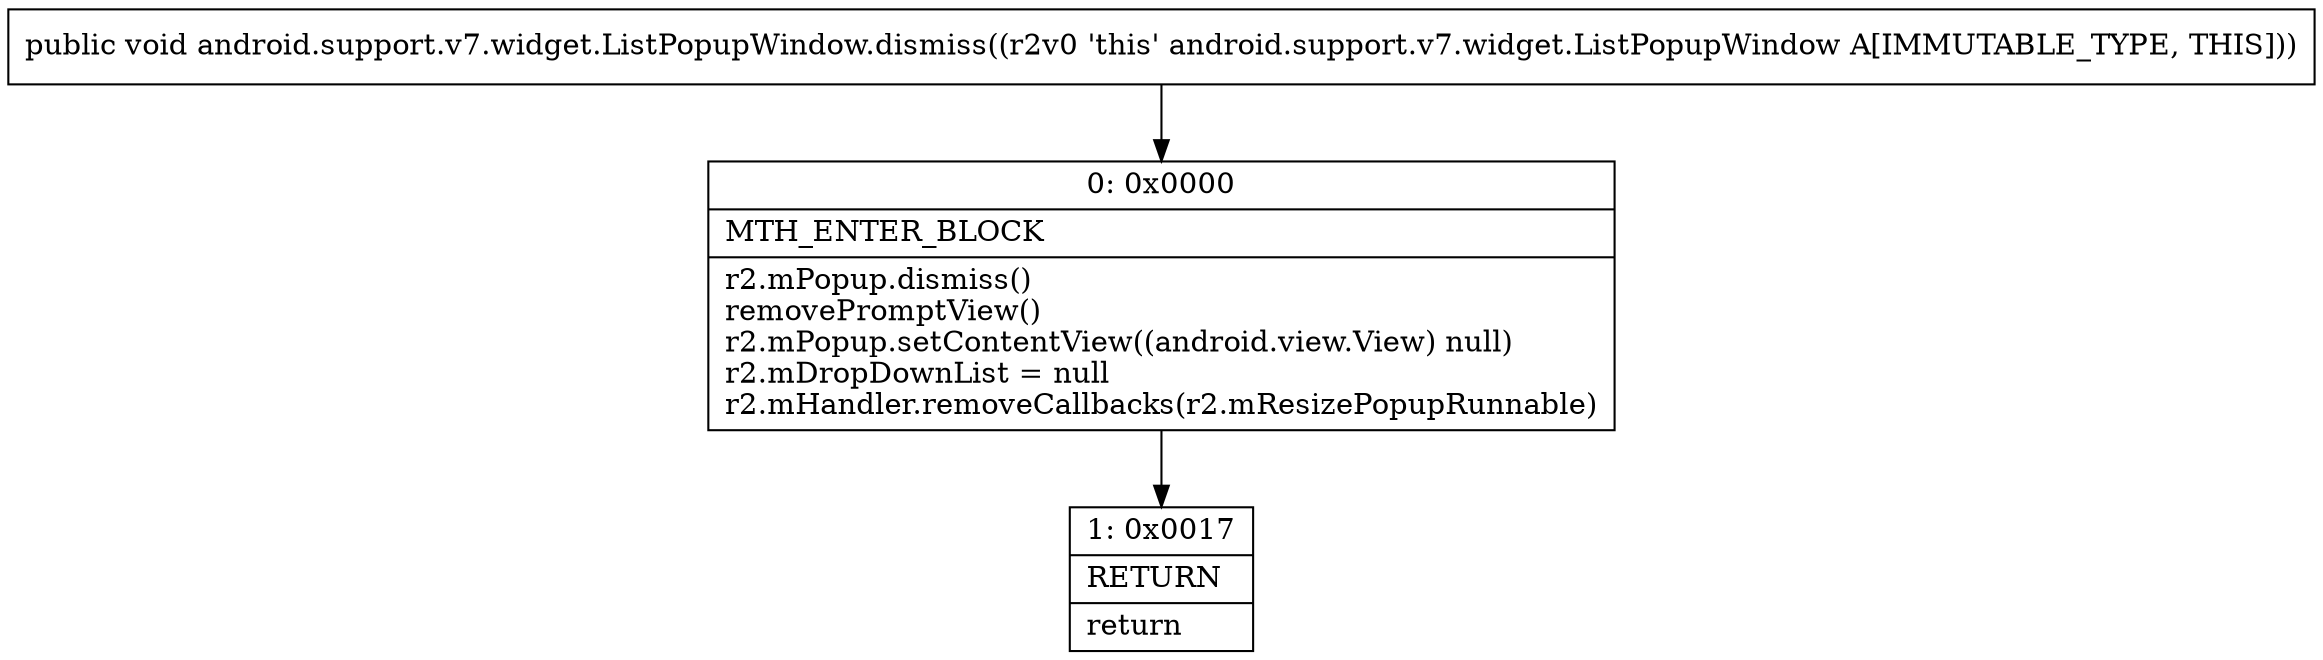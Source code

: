 digraph "CFG forandroid.support.v7.widget.ListPopupWindow.dismiss()V" {
Node_0 [shape=record,label="{0\:\ 0x0000|MTH_ENTER_BLOCK\l|r2.mPopup.dismiss()\lremovePromptView()\lr2.mPopup.setContentView((android.view.View) null)\lr2.mDropDownList = null\lr2.mHandler.removeCallbacks(r2.mResizePopupRunnable)\l}"];
Node_1 [shape=record,label="{1\:\ 0x0017|RETURN\l|return\l}"];
MethodNode[shape=record,label="{public void android.support.v7.widget.ListPopupWindow.dismiss((r2v0 'this' android.support.v7.widget.ListPopupWindow A[IMMUTABLE_TYPE, THIS])) }"];
MethodNode -> Node_0;
Node_0 -> Node_1;
}

